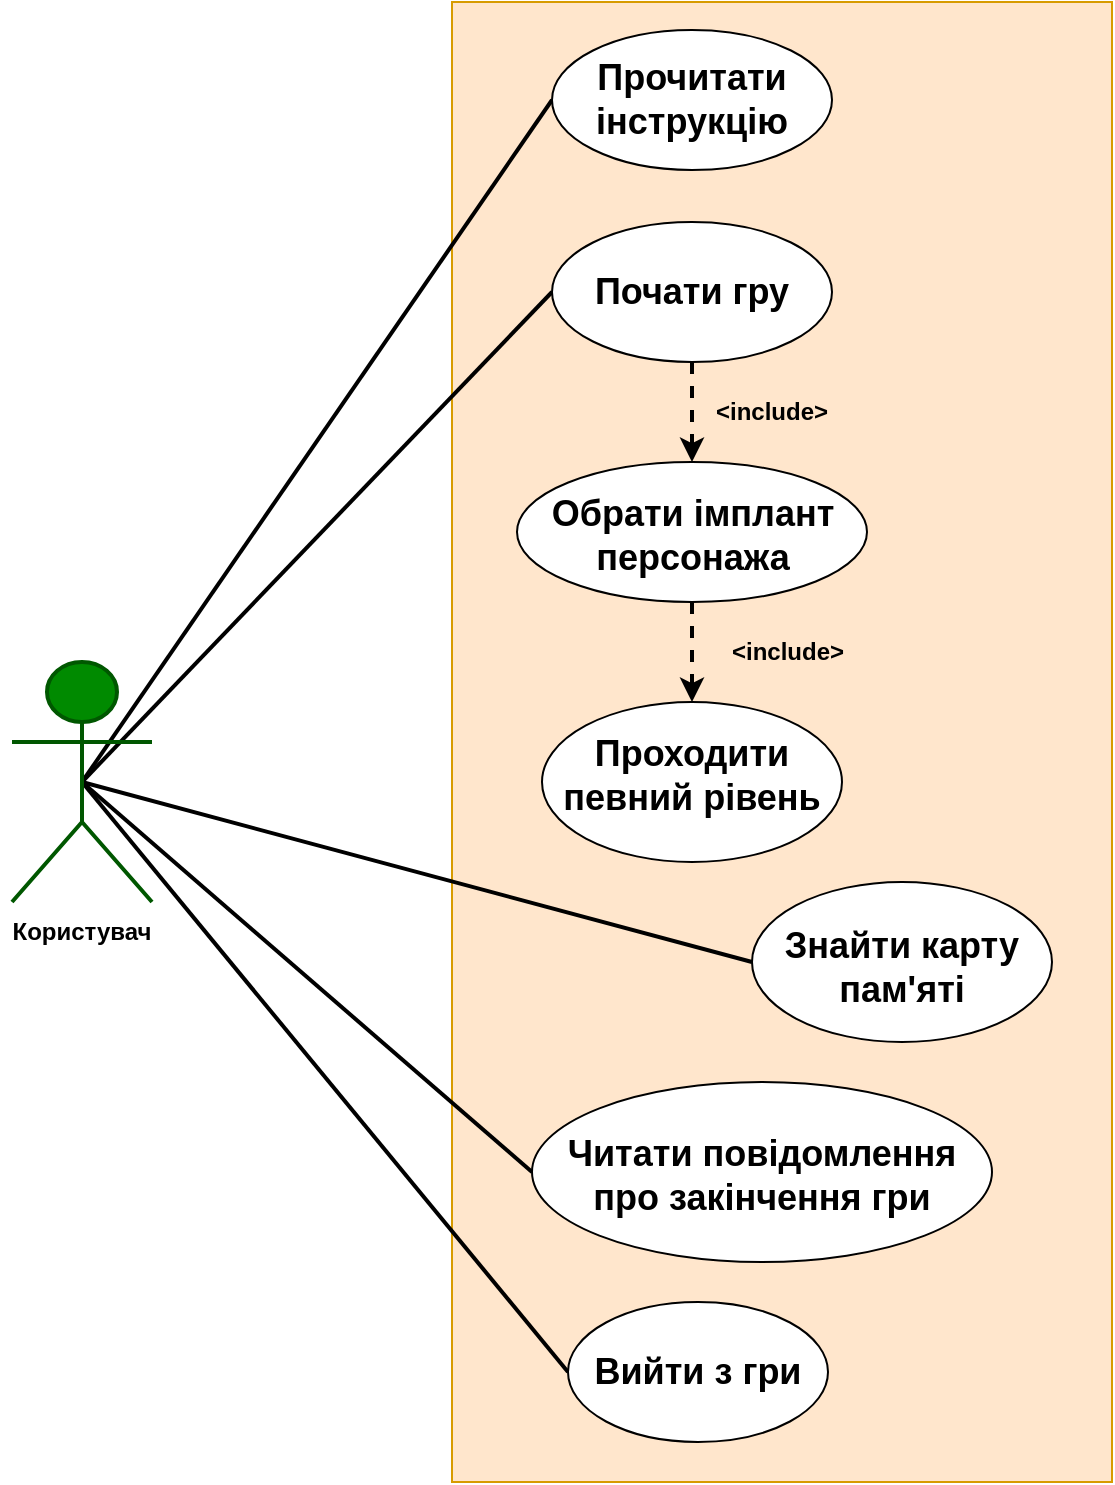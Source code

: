 <mxfile version="24.0.4" type="device">
  <diagram name="Сторінка-1" id="hSzl3-HuwwGc-FZwH7ZJ">
    <mxGraphModel dx="2389" dy="877" grid="1" gridSize="10" guides="1" tooltips="1" connect="1" arrows="1" fold="1" page="1" pageScale="1" pageWidth="827" pageHeight="1169" math="0" shadow="0">
      <root>
        <mxCell id="0" />
        <mxCell id="1" parent="0" />
        <mxCell id="kar2XGi9CuGCInj-O3wA-1" value="" style="whiteSpace=wrap;html=1;fillColor=#ffe6cc;strokeColor=#d79b00;" parent="1" vertex="1">
          <mxGeometry x="80" y="220" width="330" height="740" as="geometry" />
        </mxCell>
        <mxCell id="XEXKMiqWzEjNIahfFLdH-11" style="rounded=0;orthogonalLoop=1;jettySize=auto;html=1;exitX=0.5;exitY=0.5;exitDx=0;exitDy=0;exitPerimeter=0;entryX=0;entryY=0.5;entryDx=0;entryDy=0;strokeWidth=2;endArrow=none;endFill=0;" parent="1" source="kar2XGi9CuGCInj-O3wA-2" target="kar2XGi9CuGCInj-O3wA-5" edge="1">
          <mxGeometry relative="1" as="geometry" />
        </mxCell>
        <mxCell id="XEXKMiqWzEjNIahfFLdH-12" style="rounded=0;orthogonalLoop=1;jettySize=auto;html=1;exitX=0.5;exitY=0.5;exitDx=0;exitDy=0;exitPerimeter=0;entryX=0;entryY=0.5;entryDx=0;entryDy=0;strokeWidth=2;endArrow=none;endFill=0;" parent="1" source="kar2XGi9CuGCInj-O3wA-2" target="kar2XGi9CuGCInj-O3wA-7" edge="1">
          <mxGeometry relative="1" as="geometry" />
        </mxCell>
        <mxCell id="XEXKMiqWzEjNIahfFLdH-15" style="rounded=0;orthogonalLoop=1;jettySize=auto;html=1;exitX=0.5;exitY=0.5;exitDx=0;exitDy=0;exitPerimeter=0;entryX=0;entryY=0.5;entryDx=0;entryDy=0;strokeWidth=2;endArrow=none;endFill=0;" parent="1" source="kar2XGi9CuGCInj-O3wA-2" target="kar2XGi9CuGCInj-O3wA-90" edge="1">
          <mxGeometry relative="1" as="geometry" />
        </mxCell>
        <mxCell id="XEXKMiqWzEjNIahfFLdH-18" style="rounded=0;orthogonalLoop=1;jettySize=auto;html=1;exitX=0.5;exitY=0.5;exitDx=0;exitDy=0;exitPerimeter=0;entryX=0;entryY=0.5;entryDx=0;entryDy=0;strokeWidth=2;endArrow=none;endFill=0;" parent="1" source="kar2XGi9CuGCInj-O3wA-2" target="kar2XGi9CuGCInj-O3wA-55" edge="1">
          <mxGeometry relative="1" as="geometry" />
        </mxCell>
        <mxCell id="XEXKMiqWzEjNIahfFLdH-21" style="rounded=0;orthogonalLoop=1;jettySize=auto;html=1;exitX=0.5;exitY=0.5;exitDx=0;exitDy=0;exitPerimeter=0;entryX=0;entryY=0.5;entryDx=0;entryDy=0;strokeWidth=2;endArrow=none;endFill=0;" parent="1" source="kar2XGi9CuGCInj-O3wA-2" target="XEXKMiqWzEjNIahfFLdH-20" edge="1">
          <mxGeometry relative="1" as="geometry" />
        </mxCell>
        <mxCell id="kar2XGi9CuGCInj-O3wA-5" value="&lt;h2&gt;Прочитати інструкцію&lt;/h2&gt;" style="ellipse;whiteSpace=wrap;html=1;" parent="1" vertex="1">
          <mxGeometry x="130" y="234" width="140" height="70" as="geometry" />
        </mxCell>
        <mxCell id="XEXKMiqWzEjNIahfFLdH-16" style="edgeStyle=orthogonalEdgeStyle;rounded=0;orthogonalLoop=1;jettySize=auto;html=1;exitX=0.5;exitY=1;exitDx=0;exitDy=0;entryX=0.5;entryY=0;entryDx=0;entryDy=0;dashed=1;strokeWidth=2;" parent="1" source="kar2XGi9CuGCInj-O3wA-7" target="XEXKMiqWzEjNIahfFLdH-2" edge="1">
          <mxGeometry relative="1" as="geometry" />
        </mxCell>
        <mxCell id="kar2XGi9CuGCInj-O3wA-7" value="&lt;h2&gt;Почати гру&lt;/h2&gt;" style="ellipse;whiteSpace=wrap;html=1;" parent="1" vertex="1">
          <mxGeometry x="130" y="330" width="140" height="70" as="geometry" />
        </mxCell>
        <mxCell id="kar2XGi9CuGCInj-O3wA-55" value="&lt;h2&gt;Читати повідомлення про закінчення гри&lt;/h2&gt;" style="ellipse;whiteSpace=wrap;html=1;spacingTop=4;" parent="1" vertex="1">
          <mxGeometry x="120" y="760" width="230" height="90" as="geometry" />
        </mxCell>
        <mxCell id="kar2XGi9CuGCInj-O3wA-90" value="&lt;h2&gt;Вийти з гри&lt;/h2&gt;" style="ellipse;whiteSpace=wrap;html=1;" parent="1" vertex="1">
          <mxGeometry x="138" y="870" width="130" height="70" as="geometry" />
        </mxCell>
        <mxCell id="XEXKMiqWzEjNIahfFLdH-17" style="edgeStyle=orthogonalEdgeStyle;rounded=0;orthogonalLoop=1;jettySize=auto;html=1;exitX=0.5;exitY=1;exitDx=0;exitDy=0;entryX=0.5;entryY=0;entryDx=0;entryDy=0;strokeWidth=2;dashed=1;" parent="1" source="XEXKMiqWzEjNIahfFLdH-2" target="XEXKMiqWzEjNIahfFLdH-3" edge="1">
          <mxGeometry relative="1" as="geometry" />
        </mxCell>
        <mxCell id="XEXKMiqWzEjNIahfFLdH-2" value="&lt;h2&gt;Обрати імплант персонажа&lt;/h2&gt;" style="ellipse;whiteSpace=wrap;html=1;spacingTop=4;" parent="1" vertex="1">
          <mxGeometry x="112.5" y="450" width="175" height="70" as="geometry" />
        </mxCell>
        <mxCell id="XEXKMiqWzEjNIahfFLdH-3" value="&lt;h2&gt;Проходити певний рівень&lt;/h2&gt;" style="ellipse;whiteSpace=wrap;html=1;spacingTop=-6;" parent="1" vertex="1">
          <mxGeometry x="125" y="570" width="150" height="80" as="geometry" />
        </mxCell>
        <mxCell id="XEXKMiqWzEjNIahfFLdH-20" value="&lt;h2&gt;Знайти карту пам&#39;яті&lt;/h2&gt;" style="ellipse;whiteSpace=wrap;html=1;spacingTop=5;" parent="1" vertex="1">
          <mxGeometry x="230" y="660" width="150" height="80" as="geometry" />
        </mxCell>
        <mxCell id="kar2XGi9CuGCInj-O3wA-2" value="&lt;h3&gt;Користувач&lt;/h3&gt;" style="shape=umlActor;verticalLabelPosition=bottom;verticalAlign=top;html=1;outlineConnect=0;fillColor=#008a00;strokeColor=#005700;fontColor=#ffffff;strokeWidth=2;" parent="1" vertex="1">
          <mxGeometry x="-140" y="550" width="70" height="120" as="geometry" />
        </mxCell>
        <mxCell id="XEXKMiqWzEjNIahfFLdH-24" value="Користувач" style="text;html=1;align=center;verticalAlign=middle;whiteSpace=wrap;rounded=0;fontStyle=1" parent="1" vertex="1">
          <mxGeometry x="-145" y="670" width="80" height="30" as="geometry" />
        </mxCell>
        <mxCell id="XEXKMiqWzEjNIahfFLdH-25" value="&amp;lt;include&amp;gt;" style="text;html=1;align=center;verticalAlign=middle;whiteSpace=wrap;rounded=0;fontStyle=1" parent="1" vertex="1">
          <mxGeometry x="200" y="410" width="80" height="30" as="geometry" />
        </mxCell>
        <mxCell id="XEXKMiqWzEjNIahfFLdH-26" value="&amp;lt;include&amp;gt;" style="text;html=1;align=center;verticalAlign=middle;whiteSpace=wrap;rounded=0;fontStyle=1" parent="1" vertex="1">
          <mxGeometry x="207.5" y="530" width="80" height="30" as="geometry" />
        </mxCell>
      </root>
    </mxGraphModel>
  </diagram>
</mxfile>
